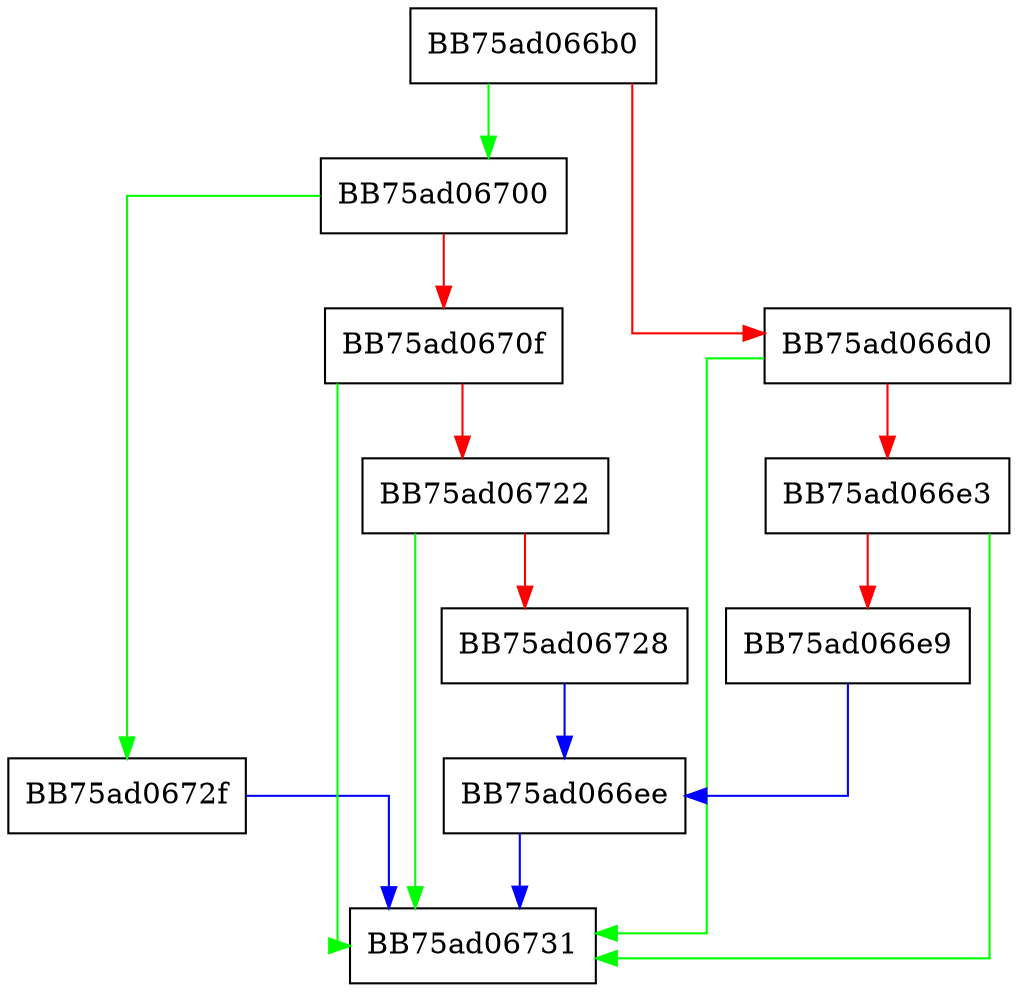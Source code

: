 digraph UncompressImage {
  node [shape="box"];
  graph [splines=ortho];
  BB75ad066b0 -> BB75ad06700 [color="green"];
  BB75ad066b0 -> BB75ad066d0 [color="red"];
  BB75ad066d0 -> BB75ad06731 [color="green"];
  BB75ad066d0 -> BB75ad066e3 [color="red"];
  BB75ad066e3 -> BB75ad06731 [color="green"];
  BB75ad066e3 -> BB75ad066e9 [color="red"];
  BB75ad066e9 -> BB75ad066ee [color="blue"];
  BB75ad066ee -> BB75ad06731 [color="blue"];
  BB75ad06700 -> BB75ad0672f [color="green"];
  BB75ad06700 -> BB75ad0670f [color="red"];
  BB75ad0670f -> BB75ad06731 [color="green"];
  BB75ad0670f -> BB75ad06722 [color="red"];
  BB75ad06722 -> BB75ad06731 [color="green"];
  BB75ad06722 -> BB75ad06728 [color="red"];
  BB75ad06728 -> BB75ad066ee [color="blue"];
  BB75ad0672f -> BB75ad06731 [color="blue"];
}